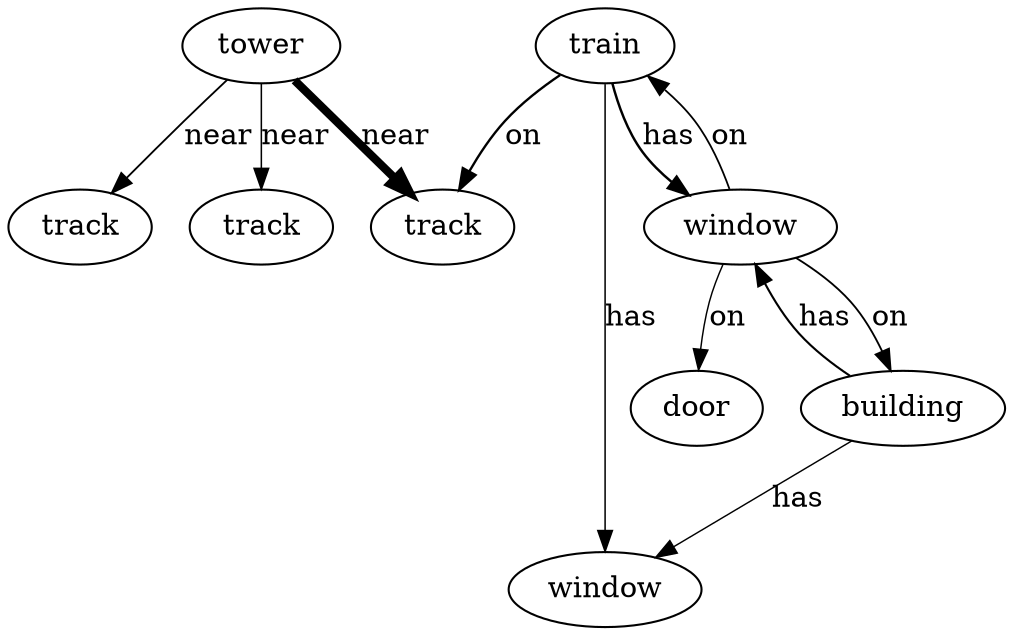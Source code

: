 digraph image {
	graph [size="7, 7"]
	__s0 [label=tower]
	__s1 [label=train]
	__s2 [label=building]
	__s3 [label=window]
	__o0 [label=track]
	__o1 [label=track]
	__o2 [label=track]
	__o3 [label=window]
	__o4 [label=door]
	__s0 -> __o0 [label=near penwidth=4.0]
	__s0 -> __o1 [label=near penwidth=0.8840471490914773]
	__s0 -> __o2 [label=near penwidth=0.7342084721950801]
	__s1 -> __s3 [label=has penwidth=1.1811901151306152]
	__s1 -> __o0 [label=on penwidth=1.1332715149768449]
	__s1 -> __o3 [label=has penwidth=0.7337126561963159]
	__s2 -> __s3 [label=has penwidth=1.0077911880484665]
	__s2 -> __o3 [label=has penwidth=0.6878371308752597]
	__s3 -> __s2 [label=on penwidth=0.8907150515228471]
	__s3 -> __s1 [label=on penwidth=0.858531086101852]
	__s3 -> __o4 [label=on penwidth=0.6936332937908567]
}
